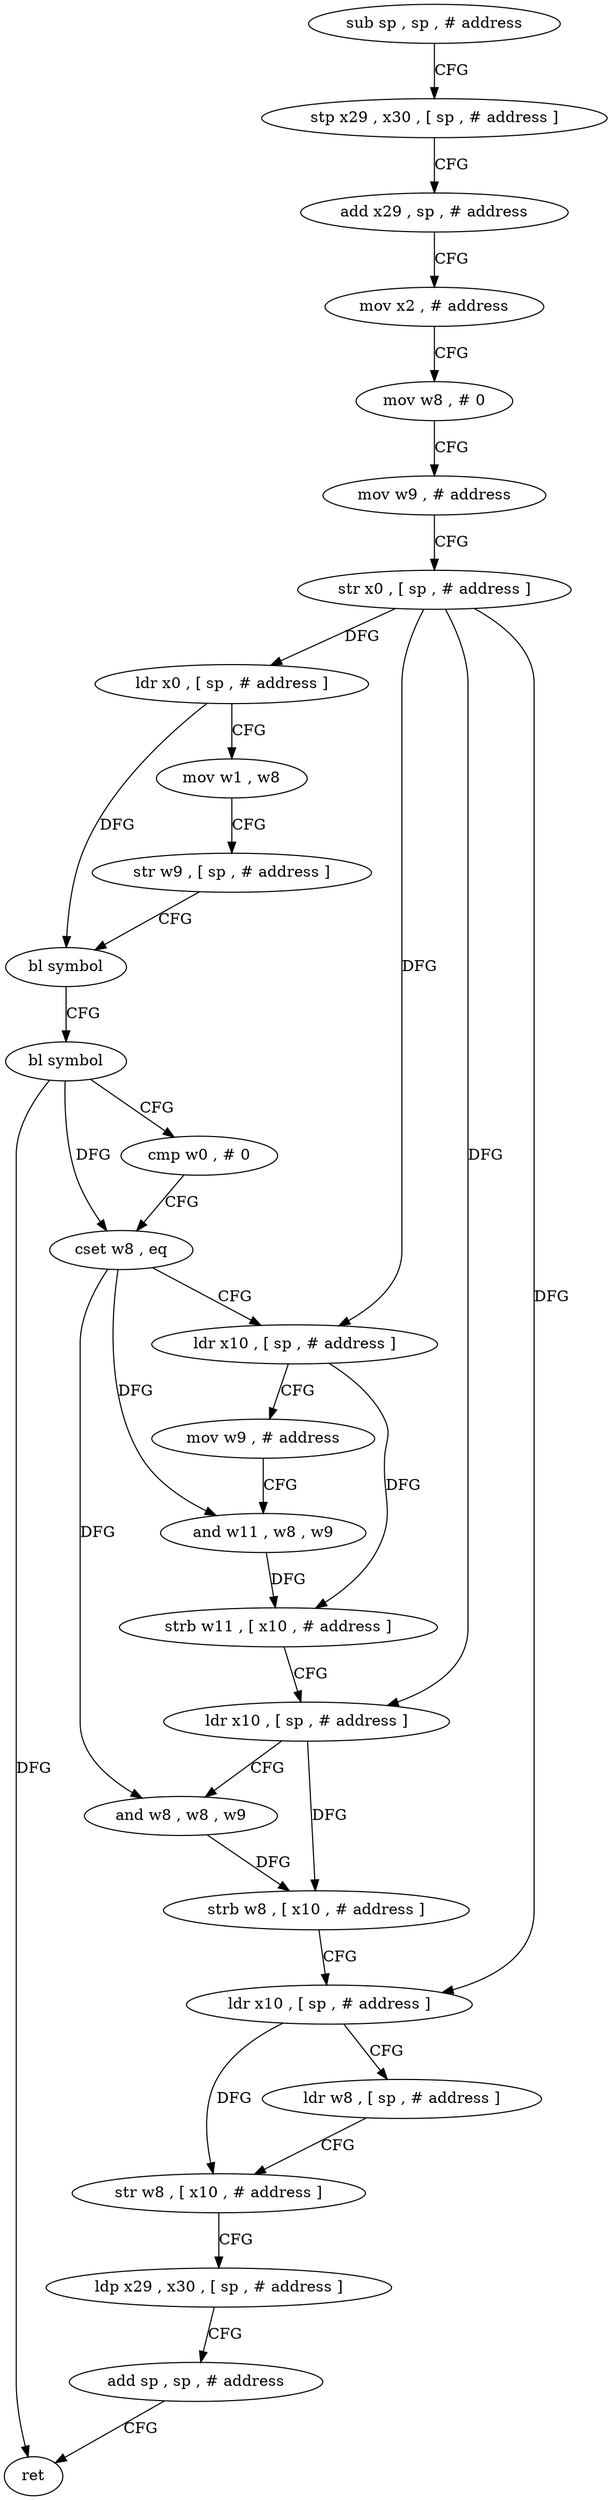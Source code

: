 digraph "func" {
"4227172" [label = "sub sp , sp , # address" ]
"4227176" [label = "stp x29 , x30 , [ sp , # address ]" ]
"4227180" [label = "add x29 , sp , # address" ]
"4227184" [label = "mov x2 , # address" ]
"4227188" [label = "mov w8 , # 0" ]
"4227192" [label = "mov w9 , # address" ]
"4227196" [label = "str x0 , [ sp , # address ]" ]
"4227200" [label = "ldr x0 , [ sp , # address ]" ]
"4227204" [label = "mov w1 , w8" ]
"4227208" [label = "str w9 , [ sp , # address ]" ]
"4227212" [label = "bl symbol" ]
"4227216" [label = "bl symbol" ]
"4227220" [label = "cmp w0 , # 0" ]
"4227224" [label = "cset w8 , eq" ]
"4227228" [label = "ldr x10 , [ sp , # address ]" ]
"4227232" [label = "mov w9 , # address" ]
"4227236" [label = "and w11 , w8 , w9" ]
"4227240" [label = "strb w11 , [ x10 , # address ]" ]
"4227244" [label = "ldr x10 , [ sp , # address ]" ]
"4227248" [label = "and w8 , w8 , w9" ]
"4227252" [label = "strb w8 , [ x10 , # address ]" ]
"4227256" [label = "ldr x10 , [ sp , # address ]" ]
"4227260" [label = "ldr w8 , [ sp , # address ]" ]
"4227264" [label = "str w8 , [ x10 , # address ]" ]
"4227268" [label = "ldp x29 , x30 , [ sp , # address ]" ]
"4227272" [label = "add sp , sp , # address" ]
"4227276" [label = "ret" ]
"4227172" -> "4227176" [ label = "CFG" ]
"4227176" -> "4227180" [ label = "CFG" ]
"4227180" -> "4227184" [ label = "CFG" ]
"4227184" -> "4227188" [ label = "CFG" ]
"4227188" -> "4227192" [ label = "CFG" ]
"4227192" -> "4227196" [ label = "CFG" ]
"4227196" -> "4227200" [ label = "DFG" ]
"4227196" -> "4227228" [ label = "DFG" ]
"4227196" -> "4227244" [ label = "DFG" ]
"4227196" -> "4227256" [ label = "DFG" ]
"4227200" -> "4227204" [ label = "CFG" ]
"4227200" -> "4227212" [ label = "DFG" ]
"4227204" -> "4227208" [ label = "CFG" ]
"4227208" -> "4227212" [ label = "CFG" ]
"4227212" -> "4227216" [ label = "CFG" ]
"4227216" -> "4227220" [ label = "CFG" ]
"4227216" -> "4227224" [ label = "DFG" ]
"4227216" -> "4227276" [ label = "DFG" ]
"4227220" -> "4227224" [ label = "CFG" ]
"4227224" -> "4227228" [ label = "CFG" ]
"4227224" -> "4227236" [ label = "DFG" ]
"4227224" -> "4227248" [ label = "DFG" ]
"4227228" -> "4227232" [ label = "CFG" ]
"4227228" -> "4227240" [ label = "DFG" ]
"4227232" -> "4227236" [ label = "CFG" ]
"4227236" -> "4227240" [ label = "DFG" ]
"4227240" -> "4227244" [ label = "CFG" ]
"4227244" -> "4227248" [ label = "CFG" ]
"4227244" -> "4227252" [ label = "DFG" ]
"4227248" -> "4227252" [ label = "DFG" ]
"4227252" -> "4227256" [ label = "CFG" ]
"4227256" -> "4227260" [ label = "CFG" ]
"4227256" -> "4227264" [ label = "DFG" ]
"4227260" -> "4227264" [ label = "CFG" ]
"4227264" -> "4227268" [ label = "CFG" ]
"4227268" -> "4227272" [ label = "CFG" ]
"4227272" -> "4227276" [ label = "CFG" ]
}
